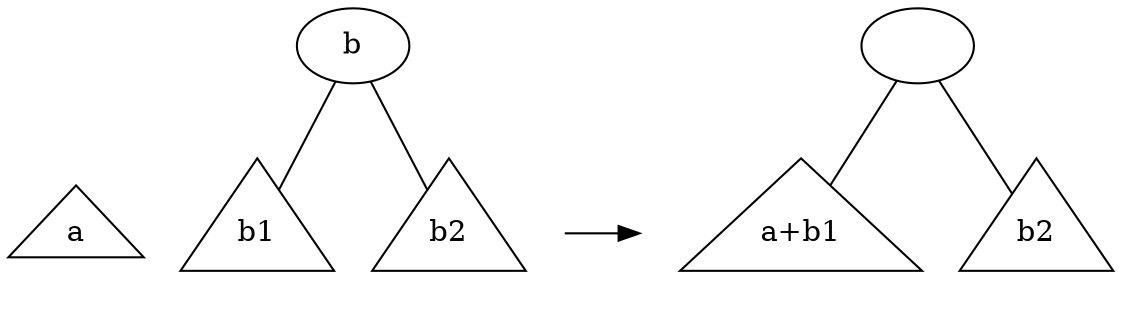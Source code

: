 digraph Tree {
  ordering=out;
  edge [dir="none"];
  b;
  root2 [label=""];
  node [shape="triangle"];
  a;
  node [height=1.0];
  b -> b1;
  b -> b2;
  ab1 [label="a+b1"];
  b2new [label="b2"];
  root2 -> ab1;
  root2 -> b2new;
  breakL [label="", style=invis, width=0];
  breakR [label="", style=invis, width=0];
  {
    rank=same;
    a -> b1 [style=invis];
    b2 -> breakL [style=invis];
    breakL -> breakR [dir=forward, minlen=2];
    breakR -> ab1 [style=invis];
  }
}
